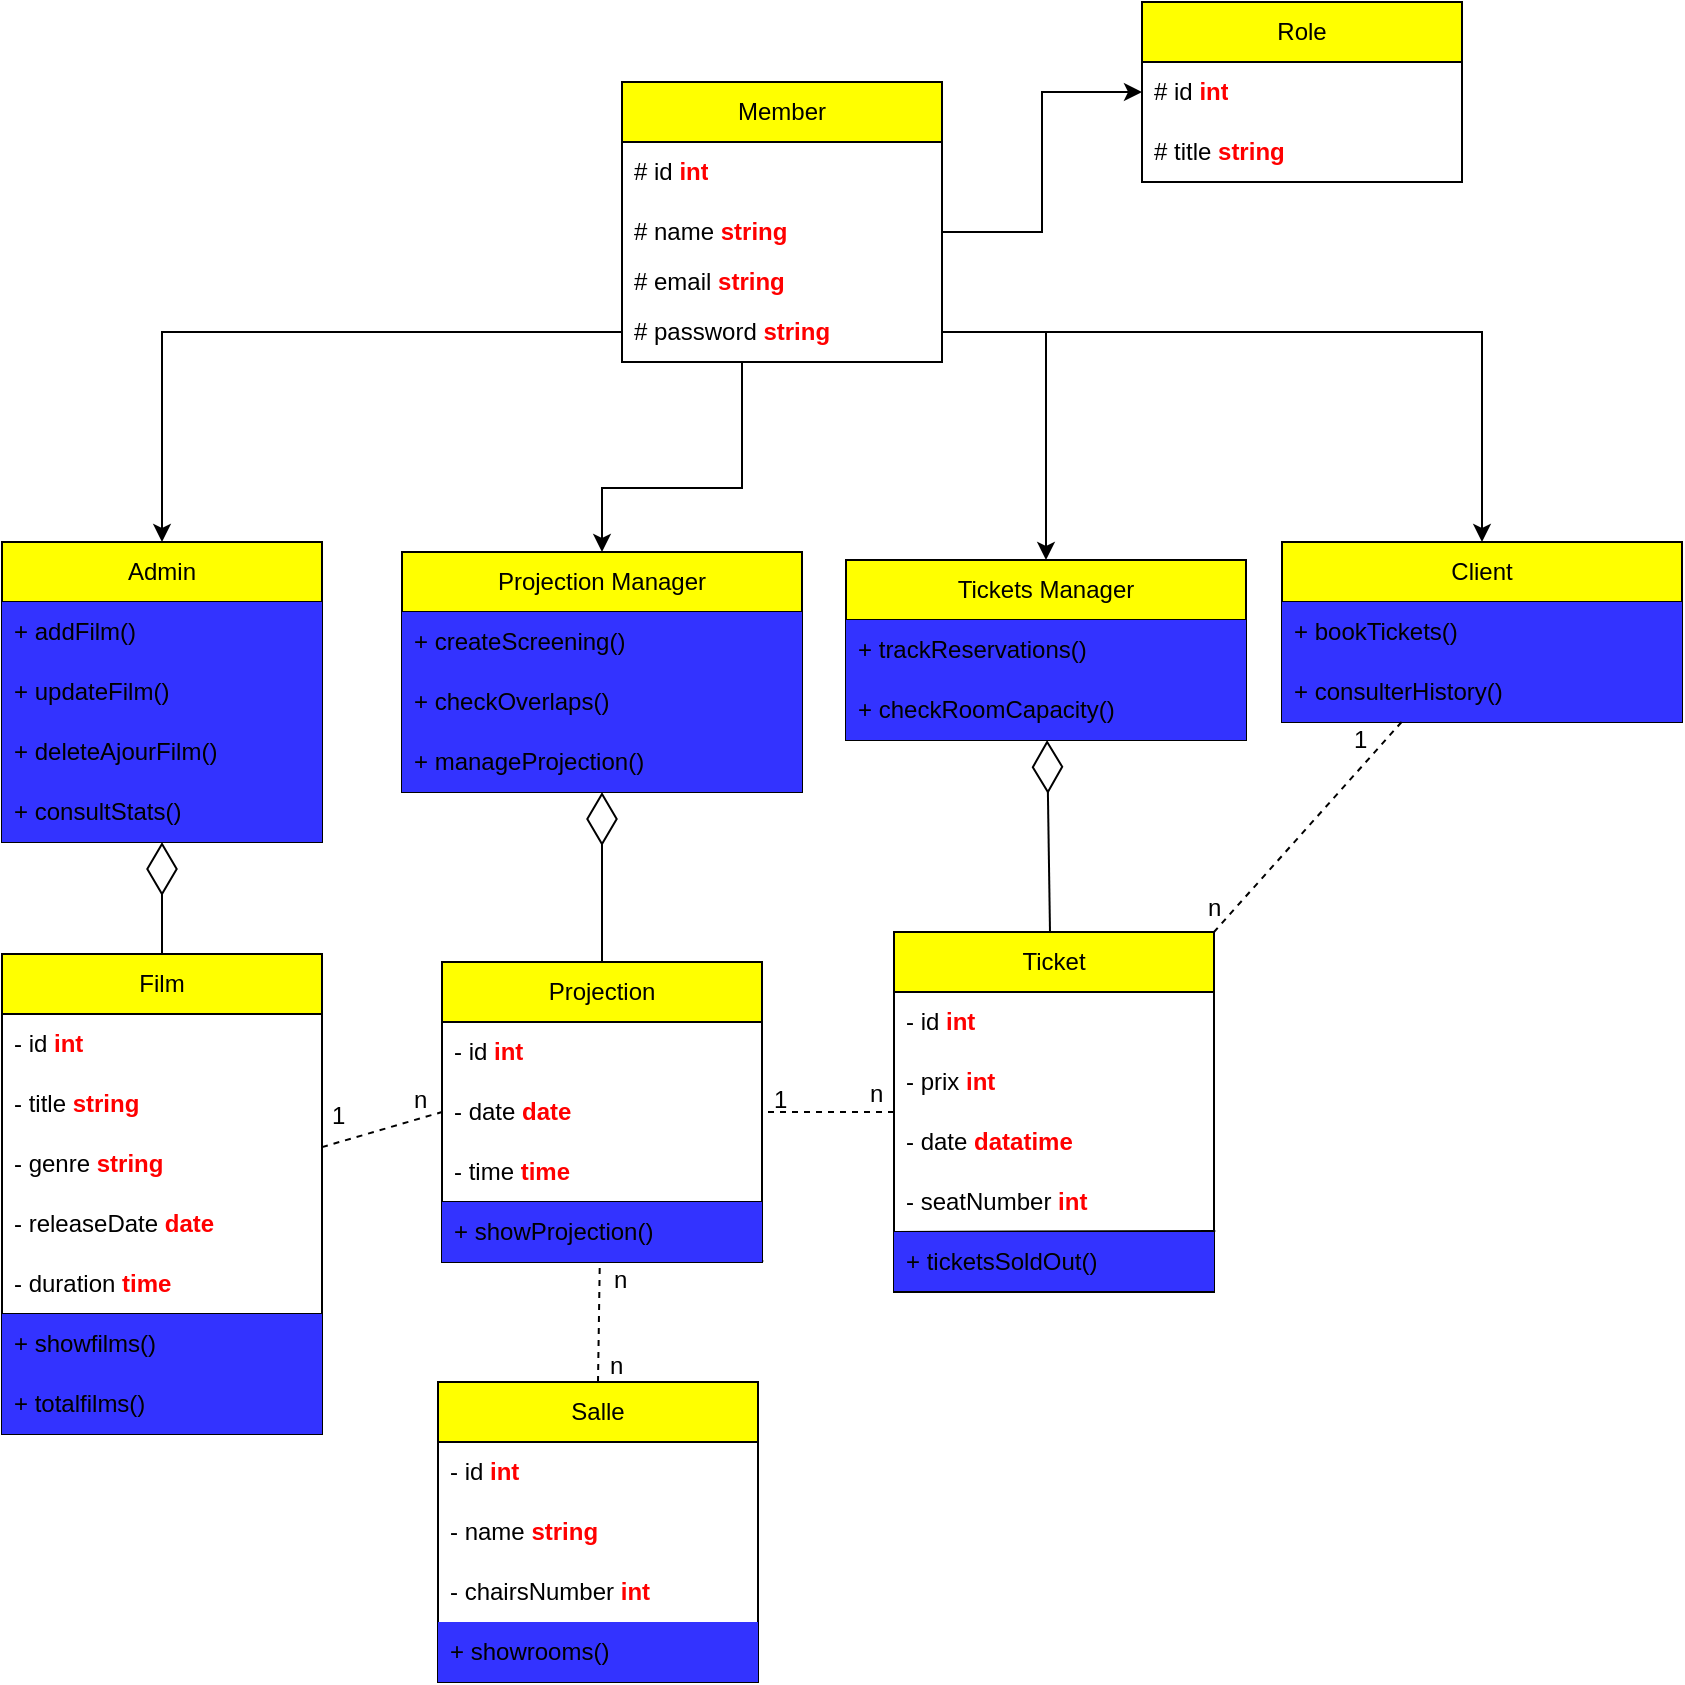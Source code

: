 <mxfile version="25.0.3">
  <diagram name="Page-1" id="tPlB7eAq6gYKFy8CrvAI">
    <mxGraphModel dx="2585" dy="1163" grid="1" gridSize="10" guides="1" tooltips="1" connect="1" arrows="1" fold="1" page="1" pageScale="1" pageWidth="850" pageHeight="1100" math="0" shadow="0">
      <root>
        <mxCell id="0" />
        <mxCell id="1" parent="0" />
        <mxCell id="1s2e4OSaeyDA0lOd8Exb-24" value="Admin" style="swimlane;fontStyle=0;childLayout=stackLayout;horizontal=1;startSize=30;horizontalStack=0;resizeParent=1;resizeParentMax=0;resizeLast=0;collapsible=1;marginBottom=0;whiteSpace=wrap;html=1;fillColor=#FFFF00;" parent="1" vertex="1">
          <mxGeometry x="10" y="390" width="160" height="150" as="geometry" />
        </mxCell>
        <mxCell id="1s2e4OSaeyDA0lOd8Exb-28" value="+ addFilm()" style="text;strokeColor=none;fillColor=#3333FF;align=left;verticalAlign=middle;spacingLeft=4;spacingRight=4;overflow=hidden;points=[[0,0.5],[1,0.5]];portConstraint=eastwest;rotatable=0;whiteSpace=wrap;html=1;" parent="1s2e4OSaeyDA0lOd8Exb-24" vertex="1">
          <mxGeometry y="30" width="160" height="30" as="geometry" />
        </mxCell>
        <mxCell id="1s2e4OSaeyDA0lOd8Exb-26" value="+ updateFilm()" style="text;strokeColor=none;fillColor=#3333FF;align=left;verticalAlign=middle;spacingLeft=4;spacingRight=4;overflow=hidden;points=[[0,0.5],[1,0.5]];portConstraint=eastwest;rotatable=0;whiteSpace=wrap;html=1;" parent="1s2e4OSaeyDA0lOd8Exb-24" vertex="1">
          <mxGeometry y="60" width="160" height="30" as="geometry" />
        </mxCell>
        <mxCell id="iEBEQ1mCQ_1wO9ZD6_Zw-1" value="+ deleteAjourFilm()" style="text;strokeColor=none;fillColor=#3333FF;align=left;verticalAlign=middle;spacingLeft=4;spacingRight=4;overflow=hidden;points=[[0,0.5],[1,0.5]];portConstraint=eastwest;rotatable=0;whiteSpace=wrap;html=1;" parent="1s2e4OSaeyDA0lOd8Exb-24" vertex="1">
          <mxGeometry y="90" width="160" height="30" as="geometry" />
        </mxCell>
        <mxCell id="1s2e4OSaeyDA0lOd8Exb-29" value="+ consultStats()" style="text;strokeColor=none;fillColor=#3333FF;align=left;verticalAlign=middle;spacingLeft=4;spacingRight=4;overflow=hidden;points=[[0,0.5],[1,0.5]];portConstraint=eastwest;rotatable=0;whiteSpace=wrap;html=1;" parent="1s2e4OSaeyDA0lOd8Exb-24" vertex="1">
          <mxGeometry y="120" width="160" height="30" as="geometry" />
        </mxCell>
        <mxCell id="1s2e4OSaeyDA0lOd8Exb-32" value="&lt;span style=&quot;text-wrap-mode: nowrap;&quot;&gt;Projection Manager&lt;/span&gt;" style="swimlane;fontStyle=0;childLayout=stackLayout;horizontal=1;startSize=30;horizontalStack=0;resizeParent=1;resizeParentMax=0;resizeLast=0;collapsible=1;marginBottom=0;whiteSpace=wrap;html=1;fillColor=#FFFF00;" parent="1" vertex="1">
          <mxGeometry x="210" y="395" width="200" height="120" as="geometry" />
        </mxCell>
        <mxCell id="1s2e4OSaeyDA0lOd8Exb-36" value="&lt;span style=&quot;text-align: center;&quot;&gt;+ createScreening()&lt;/span&gt;" style="text;strokeColor=none;fillColor=#3333FF;align=left;verticalAlign=middle;spacingLeft=4;spacingRight=4;overflow=hidden;points=[[0,0.5],[1,0.5]];portConstraint=eastwest;rotatable=0;whiteSpace=wrap;html=1;" parent="1s2e4OSaeyDA0lOd8Exb-32" vertex="1">
          <mxGeometry y="30" width="200" height="30" as="geometry" />
        </mxCell>
        <mxCell id="1s2e4OSaeyDA0lOd8Exb-37" value="+ checkOverlaps()" style="text;strokeColor=none;fillColor=#3333FF;align=left;verticalAlign=middle;spacingLeft=4;spacingRight=4;overflow=hidden;points=[[0,0.5],[1,0.5]];portConstraint=eastwest;rotatable=0;whiteSpace=wrap;html=1;" parent="1s2e4OSaeyDA0lOd8Exb-32" vertex="1">
          <mxGeometry y="60" width="200" height="30" as="geometry" />
        </mxCell>
        <mxCell id="1s2e4OSaeyDA0lOd8Exb-38" value="&lt;span style=&quot;text-align: center;&quot;&gt;+ manageProjection()&lt;/span&gt;" style="text;strokeColor=none;fillColor=#3333FF;align=left;verticalAlign=middle;spacingLeft=4;spacingRight=4;overflow=hidden;points=[[0,0.5],[1,0.5]];portConstraint=eastwest;rotatable=0;whiteSpace=wrap;html=1;" parent="1s2e4OSaeyDA0lOd8Exb-32" vertex="1">
          <mxGeometry y="90" width="200" height="30" as="geometry" />
        </mxCell>
        <mxCell id="iEBEQ1mCQ_1wO9ZD6_Zw-7" value="Film" style="swimlane;fontStyle=0;childLayout=stackLayout;horizontal=1;startSize=30;horizontalStack=0;resizeParent=1;resizeParentMax=0;resizeLast=0;collapsible=1;marginBottom=0;whiteSpace=wrap;html=1;fillColor=#FFFF00;" parent="1" vertex="1">
          <mxGeometry x="10" y="596" width="160" height="240" as="geometry" />
        </mxCell>
        <mxCell id="Z7deY5fdHgEvyFbijU0O-40" value="- id&amp;nbsp;&lt;b style=&quot;color: rgb(255, 0, 0);&quot;&gt;int&lt;/b&gt;" style="text;strokeColor=none;fillColor=none;align=left;verticalAlign=middle;spacingLeft=4;spacingRight=4;overflow=hidden;points=[[0,0.5],[1,0.5]];portConstraint=eastwest;rotatable=0;whiteSpace=wrap;html=1;" vertex="1" parent="iEBEQ1mCQ_1wO9ZD6_Zw-7">
          <mxGeometry y="30" width="160" height="30" as="geometry" />
        </mxCell>
        <mxCell id="iEBEQ1mCQ_1wO9ZD6_Zw-8" value="- title&amp;nbsp;&lt;b style=&quot;color: rgb(255, 0, 0);&quot;&gt;string&lt;/b&gt;" style="text;strokeColor=none;fillColor=none;align=left;verticalAlign=middle;spacingLeft=4;spacingRight=4;overflow=hidden;points=[[0,0.5],[1,0.5]];portConstraint=eastwest;rotatable=0;whiteSpace=wrap;html=1;" parent="iEBEQ1mCQ_1wO9ZD6_Zw-7" vertex="1">
          <mxGeometry y="60" width="160" height="30" as="geometry" />
        </mxCell>
        <mxCell id="iEBEQ1mCQ_1wO9ZD6_Zw-9" value="- genre&amp;nbsp;&lt;b style=&quot;color: rgb(255, 0, 0);&quot;&gt;string&lt;/b&gt;" style="text;strokeColor=none;fillColor=none;align=left;verticalAlign=middle;spacingLeft=4;spacingRight=4;overflow=hidden;points=[[0,0.5],[1,0.5]];portConstraint=eastwest;rotatable=0;whiteSpace=wrap;html=1;" parent="iEBEQ1mCQ_1wO9ZD6_Zw-7" vertex="1">
          <mxGeometry y="90" width="160" height="30" as="geometry" />
        </mxCell>
        <mxCell id="iEBEQ1mCQ_1wO9ZD6_Zw-11" value="- releaseDate&amp;nbsp;&lt;font color=&quot;#ff0000&quot;&gt;&lt;b&gt;date&lt;/b&gt;&lt;/font&gt;" style="text;strokeColor=none;fillColor=none;align=left;verticalAlign=middle;spacingLeft=4;spacingRight=4;overflow=hidden;points=[[0,0.5],[1,0.5]];portConstraint=eastwest;rotatable=0;whiteSpace=wrap;html=1;" parent="iEBEQ1mCQ_1wO9ZD6_Zw-7" vertex="1">
          <mxGeometry y="120" width="160" height="30" as="geometry" />
        </mxCell>
        <mxCell id="iEBEQ1mCQ_1wO9ZD6_Zw-10" value="- duration&amp;nbsp;&lt;font color=&quot;#ff0000&quot;&gt;&lt;b&gt;time&lt;/b&gt;&lt;/font&gt;" style="text;strokeColor=none;fillColor=none;align=left;verticalAlign=middle;spacingLeft=4;spacingRight=4;overflow=hidden;points=[[0,0.5],[1,0.5]];portConstraint=eastwest;rotatable=0;whiteSpace=wrap;html=1;" parent="iEBEQ1mCQ_1wO9ZD6_Zw-7" vertex="1">
          <mxGeometry y="150" width="160" height="30" as="geometry" />
        </mxCell>
        <mxCell id="iEBEQ1mCQ_1wO9ZD6_Zw-14" value="" style="endArrow=none;html=1;rounded=0;" parent="iEBEQ1mCQ_1wO9ZD6_Zw-7" edge="1">
          <mxGeometry width="50" height="50" relative="1" as="geometry">
            <mxPoint y="180" as="sourcePoint" />
            <mxPoint x="160" y="180" as="targetPoint" />
          </mxGeometry>
        </mxCell>
        <mxCell id="iEBEQ1mCQ_1wO9ZD6_Zw-58" value="+ showfilms()" style="text;strokeColor=none;fillColor=#3333FF;align=left;verticalAlign=middle;spacingLeft=4;spacingRight=4;overflow=hidden;points=[[0,0.5],[1,0.5]];portConstraint=eastwest;rotatable=0;whiteSpace=wrap;html=1;" parent="iEBEQ1mCQ_1wO9ZD6_Zw-7" vertex="1">
          <mxGeometry y="180" width="160" height="30" as="geometry" />
        </mxCell>
        <mxCell id="Z7deY5fdHgEvyFbijU0O-61" value="+ totalfilms()" style="text;strokeColor=none;fillColor=#3333FF;align=left;verticalAlign=middle;spacingLeft=4;spacingRight=4;overflow=hidden;points=[[0,0.5],[1,0.5]];portConstraint=eastwest;rotatable=0;whiteSpace=wrap;html=1;" vertex="1" parent="iEBEQ1mCQ_1wO9ZD6_Zw-7">
          <mxGeometry y="210" width="160" height="30" as="geometry" />
        </mxCell>
        <mxCell id="iEBEQ1mCQ_1wO9ZD6_Zw-32" value="Salle" style="swimlane;fontStyle=0;childLayout=stackLayout;horizontal=1;startSize=30;horizontalStack=0;resizeParent=1;resizeParentMax=0;resizeLast=0;collapsible=1;marginBottom=0;whiteSpace=wrap;html=1;fillColor=#FFFF00;" parent="1" vertex="1">
          <mxGeometry x="228" y="810" width="160" height="150" as="geometry" />
        </mxCell>
        <mxCell id="Z7deY5fdHgEvyFbijU0O-26" value="- id&amp;nbsp;&lt;b&gt;&lt;font color=&quot;#ff0000&quot;&gt;int&lt;/font&gt;&lt;/b&gt;" style="text;strokeColor=none;fillColor=none;align=left;verticalAlign=middle;spacingLeft=4;spacingRight=4;overflow=hidden;points=[[0,0.5],[1,0.5]];portConstraint=eastwest;rotatable=0;whiteSpace=wrap;html=1;" vertex="1" parent="iEBEQ1mCQ_1wO9ZD6_Zw-32">
          <mxGeometry y="30" width="160" height="30" as="geometry" />
        </mxCell>
        <mxCell id="iEBEQ1mCQ_1wO9ZD6_Zw-33" value="- name&amp;nbsp;&lt;b style=&quot;color: rgb(255, 0, 0);&quot;&gt;string&lt;/b&gt;" style="text;strokeColor=none;fillColor=none;align=left;verticalAlign=middle;spacingLeft=4;spacingRight=4;overflow=hidden;points=[[0,0.5],[1,0.5]];portConstraint=eastwest;rotatable=0;whiteSpace=wrap;html=1;" parent="iEBEQ1mCQ_1wO9ZD6_Zw-32" vertex="1">
          <mxGeometry y="60" width="160" height="30" as="geometry" />
        </mxCell>
        <mxCell id="iEBEQ1mCQ_1wO9ZD6_Zw-35" value="- chairsNumber&amp;nbsp;&lt;b&gt;&lt;font color=&quot;#ff0000&quot;&gt;int&lt;/font&gt;&lt;/b&gt;" style="text;strokeColor=none;fillColor=none;align=left;verticalAlign=middle;spacingLeft=4;spacingRight=4;overflow=hidden;points=[[0,0.5],[1,0.5]];portConstraint=eastwest;rotatable=0;whiteSpace=wrap;html=1;" parent="iEBEQ1mCQ_1wO9ZD6_Zw-32" vertex="1">
          <mxGeometry y="90" width="160" height="30" as="geometry" />
        </mxCell>
        <mxCell id="iEBEQ1mCQ_1wO9ZD6_Zw-38" value="+ showrooms()" style="text;strokeColor=none;fillColor=#3333FF;align=left;verticalAlign=middle;spacingLeft=4;spacingRight=4;overflow=hidden;points=[[0,0.5],[1,0.5]];portConstraint=eastwest;rotatable=0;whiteSpace=wrap;html=1;" parent="iEBEQ1mCQ_1wO9ZD6_Zw-32" vertex="1">
          <mxGeometry y="120" width="160" height="30" as="geometry" />
        </mxCell>
        <mxCell id="iEBEQ1mCQ_1wO9ZD6_Zw-50" value="Projection" style="swimlane;fontStyle=0;childLayout=stackLayout;horizontal=1;startSize=30;horizontalStack=0;resizeParent=1;resizeParentMax=0;resizeLast=0;collapsible=1;marginBottom=0;whiteSpace=wrap;html=1;fillColor=#FFFF00;" parent="1" vertex="1">
          <mxGeometry x="230" y="600" width="160" height="150" as="geometry" />
        </mxCell>
        <mxCell id="iEBEQ1mCQ_1wO9ZD6_Zw-51" value="- id&amp;nbsp;&lt;b&gt;&lt;font color=&quot;#ff0000&quot;&gt;int&lt;/font&gt;&lt;/b&gt;" style="text;strokeColor=none;fillColor=none;align=left;verticalAlign=middle;spacingLeft=4;spacingRight=4;overflow=hidden;points=[[0,0.5],[1,0.5]];portConstraint=eastwest;rotatable=0;whiteSpace=wrap;html=1;" parent="iEBEQ1mCQ_1wO9ZD6_Zw-50" vertex="1">
          <mxGeometry y="30" width="160" height="30" as="geometry" />
        </mxCell>
        <mxCell id="iEBEQ1mCQ_1wO9ZD6_Zw-52" value="- date &lt;font color=&quot;#ff0000&quot;&gt;&lt;b&gt;date&lt;/b&gt;&lt;/font&gt;" style="text;strokeColor=none;fillColor=none;align=left;verticalAlign=middle;spacingLeft=4;spacingRight=4;overflow=hidden;points=[[0,0.5],[1,0.5]];portConstraint=eastwest;rotatable=0;whiteSpace=wrap;html=1;" parent="iEBEQ1mCQ_1wO9ZD6_Zw-50" vertex="1">
          <mxGeometry y="60" width="160" height="30" as="geometry" />
        </mxCell>
        <mxCell id="iEBEQ1mCQ_1wO9ZD6_Zw-53" value="- time &lt;font color=&quot;#ff0000&quot;&gt;&lt;b&gt;time&lt;/b&gt;&lt;/font&gt;" style="text;strokeColor=none;fillColor=none;align=left;verticalAlign=middle;spacingLeft=4;spacingRight=4;overflow=hidden;points=[[0,0.5],[1,0.5]];portConstraint=eastwest;rotatable=0;whiteSpace=wrap;html=1;" parent="iEBEQ1mCQ_1wO9ZD6_Zw-50" vertex="1">
          <mxGeometry y="90" width="160" height="30" as="geometry" />
        </mxCell>
        <mxCell id="iEBEQ1mCQ_1wO9ZD6_Zw-55" value="" style="endArrow=none;html=1;rounded=0;exitX=-0.003;exitY=1.002;exitDx=0;exitDy=0;exitPerimeter=0;entryX=1.001;entryY=-0.015;entryDx=0;entryDy=0;entryPerimeter=0;" parent="iEBEQ1mCQ_1wO9ZD6_Zw-50" edge="1">
          <mxGeometry width="50" height="50" relative="1" as="geometry">
            <mxPoint y="150.0" as="sourcePoint" />
            <mxPoint x="160.64" y="149.49" as="targetPoint" />
          </mxGeometry>
        </mxCell>
        <mxCell id="iEBEQ1mCQ_1wO9ZD6_Zw-57" value="" style="endArrow=none;html=1;rounded=0;" parent="iEBEQ1mCQ_1wO9ZD6_Zw-50" edge="1">
          <mxGeometry width="50" height="50" relative="1" as="geometry">
            <mxPoint y="120" as="sourcePoint" />
            <mxPoint x="160" y="120" as="targetPoint" />
          </mxGeometry>
        </mxCell>
        <mxCell id="iEBEQ1mCQ_1wO9ZD6_Zw-56" value="+ showProjection()" style="text;strokeColor=none;fillColor=#3333FF;align=left;verticalAlign=middle;spacingLeft=4;spacingRight=4;overflow=hidden;points=[[0,0.5],[1,0.5]];portConstraint=eastwest;rotatable=0;whiteSpace=wrap;html=1;" parent="iEBEQ1mCQ_1wO9ZD6_Zw-50" vertex="1">
          <mxGeometry y="120" width="160" height="30" as="geometry" />
        </mxCell>
        <mxCell id="Z7deY5fdHgEvyFbijU0O-3" value="Member" style="swimlane;fontStyle=0;childLayout=stackLayout;horizontal=1;startSize=30;horizontalStack=0;resizeParent=1;resizeParentMax=0;resizeLast=0;collapsible=1;marginBottom=0;whiteSpace=wrap;html=1;fillColor=#FFFF00;" vertex="1" parent="1">
          <mxGeometry x="320" y="160" width="160" height="140" as="geometry" />
        </mxCell>
        <mxCell id="Z7deY5fdHgEvyFbijU0O-4" value="# id &lt;b&gt;&lt;font color=&quot;#ff0000&quot;&gt;int&lt;/font&gt;&lt;/b&gt;" style="text;strokeColor=none;fillColor=none;align=left;verticalAlign=middle;spacingLeft=4;spacingRight=4;overflow=hidden;points=[[0,0.5],[1,0.5]];portConstraint=eastwest;rotatable=0;whiteSpace=wrap;html=1;" vertex="1" parent="Z7deY5fdHgEvyFbijU0O-3">
          <mxGeometry y="30" width="160" height="30" as="geometry" />
        </mxCell>
        <mxCell id="Z7deY5fdHgEvyFbijU0O-5" value="# name &lt;font color=&quot;#ff0000&quot;&gt;&lt;b&gt;string&lt;/b&gt;&lt;/font&gt;" style="text;strokeColor=none;fillColor=none;align=left;verticalAlign=middle;spacingLeft=4;spacingRight=4;overflow=hidden;points=[[0,0.5],[1,0.5]];portConstraint=eastwest;rotatable=0;whiteSpace=wrap;html=1;" vertex="1" parent="Z7deY5fdHgEvyFbijU0O-3">
          <mxGeometry y="60" width="160" height="30" as="geometry" />
        </mxCell>
        <mxCell id="Z7deY5fdHgEvyFbijU0O-6" value="# email &lt;font color=&quot;#ff0000&quot;&gt;&lt;b&gt;string&lt;/b&gt;&lt;/font&gt;" style="text;strokeColor=none;fillColor=none;align=left;verticalAlign=middle;spacingLeft=4;spacingRight=4;overflow=hidden;points=[[0,0.5],[1,0.5]];portConstraint=eastwest;rotatable=0;whiteSpace=wrap;html=1;" vertex="1" parent="Z7deY5fdHgEvyFbijU0O-3">
          <mxGeometry y="90" width="160" height="20" as="geometry" />
        </mxCell>
        <mxCell id="Z7deY5fdHgEvyFbijU0O-7" value="# password &lt;font color=&quot;#ff0000&quot;&gt;&lt;b&gt;string&lt;/b&gt;&lt;/font&gt;" style="text;strokeColor=none;fillColor=none;align=left;verticalAlign=middle;spacingLeft=4;spacingRight=4;overflow=hidden;points=[[0,0.5],[1,0.5]];portConstraint=eastwest;rotatable=0;whiteSpace=wrap;html=1;" vertex="1" parent="Z7deY5fdHgEvyFbijU0O-3">
          <mxGeometry y="110" width="160" height="30" as="geometry" />
        </mxCell>
        <mxCell id="Z7deY5fdHgEvyFbijU0O-16" value="&lt;span style=&quot;text-wrap-mode: nowrap;&quot;&gt;Tickets Manager&lt;/span&gt;" style="swimlane;fontStyle=0;childLayout=stackLayout;horizontal=1;startSize=30;horizontalStack=0;resizeParent=1;resizeParentMax=0;resizeLast=0;collapsible=1;marginBottom=0;whiteSpace=wrap;html=1;fillColor=#FFFF00;" vertex="1" parent="1">
          <mxGeometry x="432" y="399" width="200" height="90" as="geometry" />
        </mxCell>
        <mxCell id="Z7deY5fdHgEvyFbijU0O-17" value="&lt;span style=&quot;text-align: center;&quot;&gt;+ t&lt;/span&gt;&lt;span style=&quot;text-align: center;&quot;&gt;rackReservations&lt;/span&gt;&lt;span style=&quot;text-align: center;&quot;&gt;()&lt;/span&gt;" style="text;strokeColor=none;fillColor=#3333FF;align=left;verticalAlign=middle;spacingLeft=4;spacingRight=4;overflow=hidden;points=[[0,0.5],[1,0.5]];portConstraint=eastwest;rotatable=0;whiteSpace=wrap;html=1;" vertex="1" parent="Z7deY5fdHgEvyFbijU0O-16">
          <mxGeometry y="30" width="200" height="30" as="geometry" />
        </mxCell>
        <mxCell id="Z7deY5fdHgEvyFbijU0O-18" value="+ c&lt;span style=&quot;text-align: center;&quot;&gt;heckRoomCapacity&lt;/span&gt;()" style="text;strokeColor=none;fillColor=#3333FF;align=left;verticalAlign=middle;spacingLeft=4;spacingRight=4;overflow=hidden;points=[[0,0.5],[1,0.5]];portConstraint=eastwest;rotatable=0;whiteSpace=wrap;html=1;" vertex="1" parent="Z7deY5fdHgEvyFbijU0O-16">
          <mxGeometry y="60" width="200" height="30" as="geometry" />
        </mxCell>
        <mxCell id="Z7deY5fdHgEvyFbijU0O-27" style="edgeStyle=orthogonalEdgeStyle;rounded=0;orthogonalLoop=1;jettySize=auto;html=1;entryX=0.5;entryY=0;entryDx=0;entryDy=0;" edge="1" parent="1" source="Z7deY5fdHgEvyFbijU0O-7" target="1s2e4OSaeyDA0lOd8Exb-24">
          <mxGeometry relative="1" as="geometry" />
        </mxCell>
        <mxCell id="Z7deY5fdHgEvyFbijU0O-28" style="edgeStyle=orthogonalEdgeStyle;rounded=0;orthogonalLoop=1;jettySize=auto;html=1;" edge="1" parent="1" source="Z7deY5fdHgEvyFbijU0O-7" target="1s2e4OSaeyDA0lOd8Exb-14">
          <mxGeometry relative="1" as="geometry" />
        </mxCell>
        <mxCell id="Z7deY5fdHgEvyFbijU0O-29" style="edgeStyle=orthogonalEdgeStyle;rounded=0;orthogonalLoop=1;jettySize=auto;html=1;" edge="1" parent="1" source="Z7deY5fdHgEvyFbijU0O-3" target="1s2e4OSaeyDA0lOd8Exb-32">
          <mxGeometry relative="1" as="geometry">
            <Array as="points">
              <mxPoint x="380" y="363" />
              <mxPoint x="310" y="363" />
            </Array>
          </mxGeometry>
        </mxCell>
        <mxCell id="Z7deY5fdHgEvyFbijU0O-30" style="edgeStyle=orthogonalEdgeStyle;rounded=0;orthogonalLoop=1;jettySize=auto;html=1;entryX=0.5;entryY=0;entryDx=0;entryDy=0;" edge="1" parent="1" source="Z7deY5fdHgEvyFbijU0O-7" target="Z7deY5fdHgEvyFbijU0O-16">
          <mxGeometry relative="1" as="geometry" />
        </mxCell>
        <mxCell id="Z7deY5fdHgEvyFbijU0O-31" value="" style="endArrow=none;dashed=1;html=1;rounded=0;entryX=0;entryY=0.5;entryDx=0;entryDy=0;" edge="1" parent="1" source="iEBEQ1mCQ_1wO9ZD6_Zw-7" target="iEBEQ1mCQ_1wO9ZD6_Zw-52">
          <mxGeometry width="50" height="50" relative="1" as="geometry">
            <mxPoint x="420" y="650" as="sourcePoint" />
            <mxPoint x="230" y="675" as="targetPoint" />
          </mxGeometry>
        </mxCell>
        <mxCell id="Z7deY5fdHgEvyFbijU0O-32" value="" style="endArrow=none;dashed=1;html=1;rounded=0;entryX=1;entryY=0.5;entryDx=0;entryDy=0;" edge="1" parent="1" source="1s2e4OSaeyDA0lOd8Exb-66" target="iEBEQ1mCQ_1wO9ZD6_Zw-52">
          <mxGeometry width="50" height="50" relative="1" as="geometry">
            <mxPoint x="391" y="680" as="sourcePoint" />
            <mxPoint x="390" y="680" as="targetPoint" />
          </mxGeometry>
        </mxCell>
        <mxCell id="1s2e4OSaeyDA0lOd8Exb-66" value="Ticket" style="swimlane;fontStyle=0;childLayout=stackLayout;horizontal=1;startSize=30;horizontalStack=0;resizeParent=1;resizeParentMax=0;resizeLast=0;collapsible=1;marginBottom=0;whiteSpace=wrap;html=1;fillColor=#FFFF00;" parent="1" vertex="1">
          <mxGeometry x="456" y="585" width="160" height="180" as="geometry" />
        </mxCell>
        <mxCell id="iEBEQ1mCQ_1wO9ZD6_Zw-2" value="- id&amp;nbsp;&lt;b&gt;&lt;font color=&quot;#ff0000&quot;&gt;int&lt;/font&gt;&lt;/b&gt;" style="text;strokeColor=none;fillColor=none;align=left;verticalAlign=middle;spacingLeft=4;spacingRight=4;overflow=hidden;points=[[0,0.5],[1,0.5]];portConstraint=eastwest;rotatable=0;whiteSpace=wrap;html=1;" parent="1s2e4OSaeyDA0lOd8Exb-66" vertex="1">
          <mxGeometry y="30" width="160" height="30" as="geometry" />
        </mxCell>
        <mxCell id="1s2e4OSaeyDA0lOd8Exb-67" value="- prix&amp;nbsp;&lt;b&gt;&lt;font color=&quot;#ff0000&quot;&gt;int&lt;/font&gt;&lt;/b&gt;" style="text;strokeColor=none;fillColor=none;align=left;verticalAlign=middle;spacingLeft=4;spacingRight=4;overflow=hidden;points=[[0,0.5],[1,0.5]];portConstraint=eastwest;rotatable=0;whiteSpace=wrap;html=1;" parent="1s2e4OSaeyDA0lOd8Exb-66" vertex="1">
          <mxGeometry y="60" width="160" height="30" as="geometry" />
        </mxCell>
        <mxCell id="1s2e4OSaeyDA0lOd8Exb-69" value="- date &lt;font color=&quot;#ff0000&quot;&gt;&lt;b&gt;datatime&lt;/b&gt;&lt;/font&gt;" style="text;strokeColor=none;fillColor=none;align=left;verticalAlign=middle;spacingLeft=4;spacingRight=4;overflow=hidden;points=[[0,0.5],[1,0.5]];portConstraint=eastwest;rotatable=0;whiteSpace=wrap;html=1;" parent="1s2e4OSaeyDA0lOd8Exb-66" vertex="1">
          <mxGeometry y="90" width="160" height="30" as="geometry" />
        </mxCell>
        <mxCell id="iEBEQ1mCQ_1wO9ZD6_Zw-5" value="- seatNumber&amp;nbsp;&lt;b&gt;&lt;font color=&quot;#ff0000&quot;&gt;int&lt;/font&gt;&lt;/b&gt;" style="text;strokeColor=none;fillColor=none;align=left;verticalAlign=middle;spacingLeft=4;spacingRight=4;overflow=hidden;points=[[0,0.5],[1,0.5]];portConstraint=eastwest;rotatable=0;whiteSpace=wrap;html=1;" parent="1s2e4OSaeyDA0lOd8Exb-66" vertex="1">
          <mxGeometry y="120" width="160" height="30" as="geometry" />
        </mxCell>
        <mxCell id="iEBEQ1mCQ_1wO9ZD6_Zw-6" value="" style="endArrow=none;html=1;rounded=0;exitX=-0.003;exitY=1.002;exitDx=0;exitDy=0;exitPerimeter=0;entryX=1.001;entryY=-0.015;entryDx=0;entryDy=0;entryPerimeter=0;" parent="1s2e4OSaeyDA0lOd8Exb-66" edge="1">
          <mxGeometry width="50" height="50" relative="1" as="geometry">
            <mxPoint y="150.0" as="sourcePoint" />
            <mxPoint x="160.64" y="149.49" as="targetPoint" />
          </mxGeometry>
        </mxCell>
        <mxCell id="1s2e4OSaeyDA0lOd8Exb-70" value="+ ticketsSoldOut()" style="text;strokeColor=none;fillColor=#3333FF;align=left;verticalAlign=middle;spacingLeft=4;spacingRight=4;overflow=hidden;points=[[0,0.5],[1,0.5]];portConstraint=eastwest;rotatable=0;whiteSpace=wrap;html=1;" parent="1s2e4OSaeyDA0lOd8Exb-66" vertex="1">
          <mxGeometry y="150" width="160" height="30" as="geometry" />
        </mxCell>
        <mxCell id="1s2e4OSaeyDA0lOd8Exb-72" value="" style="endArrow=none;html=1;rounded=0;" parent="1s2e4OSaeyDA0lOd8Exb-66" edge="1">
          <mxGeometry width="50" height="50" relative="1" as="geometry">
            <mxPoint y="180" as="sourcePoint" />
            <mxPoint x="160" y="180" as="targetPoint" />
          </mxGeometry>
        </mxCell>
        <mxCell id="Z7deY5fdHgEvyFbijU0O-33" value="" style="endArrow=diamondThin;endFill=0;endSize=24;html=1;rounded=0;entryX=0.5;entryY=1;entryDx=0;entryDy=0;exitX=0.5;exitY=0;exitDx=0;exitDy=0;" edge="1" parent="1" source="iEBEQ1mCQ_1wO9ZD6_Zw-7" target="1s2e4OSaeyDA0lOd8Exb-24">
          <mxGeometry width="160" relative="1" as="geometry">
            <mxPoint x="260" y="490" as="sourcePoint" />
            <mxPoint x="420" y="490" as="targetPoint" />
          </mxGeometry>
        </mxCell>
        <mxCell id="Z7deY5fdHgEvyFbijU0O-34" value="" style="endArrow=diamondThin;endFill=0;endSize=24;html=1;rounded=0;exitX=0.5;exitY=0;exitDx=0;exitDy=0;" edge="1" parent="1" source="iEBEQ1mCQ_1wO9ZD6_Zw-50" target="1s2e4OSaeyDA0lOd8Exb-32">
          <mxGeometry width="160" relative="1" as="geometry">
            <mxPoint x="300" y="616" as="sourcePoint" />
            <mxPoint x="300" y="560" as="targetPoint" />
          </mxGeometry>
        </mxCell>
        <mxCell id="1s2e4OSaeyDA0lOd8Exb-14" value="Client" style="swimlane;fontStyle=0;childLayout=stackLayout;horizontal=1;startSize=30;horizontalStack=0;resizeParent=1;resizeParentMax=0;resizeLast=0;collapsible=1;marginBottom=0;whiteSpace=wrap;html=1;fillColor=#FFFF00;" parent="1" vertex="1">
          <mxGeometry x="650" y="390" width="200" height="90" as="geometry" />
        </mxCell>
        <mxCell id="1s2e4OSaeyDA0lOd8Exb-20" value="+ bookTickets()" style="text;strokeColor=none;fillColor=#3333FF;align=left;verticalAlign=middle;spacingLeft=4;spacingRight=4;overflow=hidden;points=[[0,0.5],[1,0.5]];portConstraint=eastwest;rotatable=0;whiteSpace=wrap;html=1;" parent="1s2e4OSaeyDA0lOd8Exb-14" vertex="1">
          <mxGeometry y="30" width="200" height="30" as="geometry" />
        </mxCell>
        <mxCell id="1s2e4OSaeyDA0lOd8Exb-21" value="+ consulterHistory()" style="text;strokeColor=none;fillColor=#3333FF;align=left;verticalAlign=middle;spacingLeft=4;spacingRight=4;overflow=hidden;points=[[0,0.5],[1,0.5]];portConstraint=eastwest;rotatable=0;whiteSpace=wrap;html=1;" parent="1s2e4OSaeyDA0lOd8Exb-14" vertex="1">
          <mxGeometry y="60" width="200" height="30" as="geometry" />
        </mxCell>
        <mxCell id="Z7deY5fdHgEvyFbijU0O-35" value="" style="endArrow=diamondThin;endFill=0;endSize=24;html=1;rounded=0;exitX=0.5;exitY=0;exitDx=0;exitDy=0;" edge="1" parent="1">
          <mxGeometry width="160" relative="1" as="geometry">
            <mxPoint x="534" y="585" as="sourcePoint" />
            <mxPoint x="532.553" y="489" as="targetPoint" />
          </mxGeometry>
        </mxCell>
        <mxCell id="Z7deY5fdHgEvyFbijU0O-37" value="" style="endArrow=none;dashed=1;html=1;rounded=0;entryX=1;entryY=0;entryDx=0;entryDy=0;" edge="1" parent="1" source="1s2e4OSaeyDA0lOd8Exb-14" target="1s2e4OSaeyDA0lOd8Exb-66">
          <mxGeometry width="50" height="50" relative="1" as="geometry">
            <mxPoint x="466" y="686" as="sourcePoint" />
            <mxPoint x="400" y="686" as="targetPoint" />
          </mxGeometry>
        </mxCell>
        <mxCell id="Z7deY5fdHgEvyFbijU0O-38" value="" style="endArrow=none;dashed=1;html=1;rounded=0;exitX=0.5;exitY=0;exitDx=0;exitDy=0;" edge="1" parent="1" source="iEBEQ1mCQ_1wO9ZD6_Zw-32" target="iEBEQ1mCQ_1wO9ZD6_Zw-50">
          <mxGeometry width="50" height="50" relative="1" as="geometry">
            <mxPoint x="466" y="686" as="sourcePoint" />
            <mxPoint x="400" y="686" as="targetPoint" />
          </mxGeometry>
        </mxCell>
        <mxCell id="Z7deY5fdHgEvyFbijU0O-46" value="1" style="text;strokeColor=none;fillColor=none;align=left;verticalAlign=top;spacingLeft=4;spacingRight=4;overflow=hidden;rotatable=0;points=[[0,0.5],[1,0.5]];portConstraint=eastwest;whiteSpace=wrap;html=1;" vertex="1" parent="1">
          <mxGeometry x="169" y="663" width="20" height="26" as="geometry" />
        </mxCell>
        <mxCell id="Z7deY5fdHgEvyFbijU0O-47" value="n" style="text;strokeColor=none;fillColor=none;align=left;verticalAlign=top;spacingLeft=4;spacingRight=4;overflow=hidden;rotatable=0;points=[[0,0.5],[1,0.5]];portConstraint=eastwest;whiteSpace=wrap;html=1;" vertex="1" parent="1">
          <mxGeometry x="210" y="655" width="20" height="26" as="geometry" />
        </mxCell>
        <mxCell id="Z7deY5fdHgEvyFbijU0O-48" value="1" style="text;strokeColor=none;fillColor=none;align=left;verticalAlign=top;spacingLeft=4;spacingRight=4;overflow=hidden;rotatable=0;points=[[0,0.5],[1,0.5]];portConstraint=eastwest;whiteSpace=wrap;html=1;" vertex="1" parent="1">
          <mxGeometry x="390" y="655" width="20" height="26" as="geometry" />
        </mxCell>
        <mxCell id="Z7deY5fdHgEvyFbijU0O-49" value="n" style="text;strokeColor=none;fillColor=none;align=left;verticalAlign=top;spacingLeft=4;spacingRight=4;overflow=hidden;rotatable=0;points=[[0,0.5],[1,0.5]];portConstraint=eastwest;whiteSpace=wrap;html=1;" vertex="1" parent="1">
          <mxGeometry x="438" y="652" width="20" height="26" as="geometry" />
        </mxCell>
        <mxCell id="Z7deY5fdHgEvyFbijU0O-50" value="n" style="text;strokeColor=none;fillColor=none;align=left;verticalAlign=top;spacingLeft=4;spacingRight=4;overflow=hidden;rotatable=0;points=[[0,0.5],[1,0.5]];portConstraint=eastwest;whiteSpace=wrap;html=1;" vertex="1" parent="1">
          <mxGeometry x="310" y="745" width="20" height="26" as="geometry" />
        </mxCell>
        <mxCell id="Z7deY5fdHgEvyFbijU0O-51" value="n" style="text;strokeColor=none;fillColor=none;align=left;verticalAlign=top;spacingLeft=4;spacingRight=4;overflow=hidden;rotatable=0;points=[[0,0.5],[1,0.5]];portConstraint=eastwest;whiteSpace=wrap;html=1;" vertex="1" parent="1">
          <mxGeometry x="308" y="788" width="20" height="26" as="geometry" />
        </mxCell>
        <mxCell id="Z7deY5fdHgEvyFbijU0O-52" value="1" style="text;strokeColor=none;fillColor=none;align=left;verticalAlign=top;spacingLeft=4;spacingRight=4;overflow=hidden;rotatable=0;points=[[0,0.5],[1,0.5]];portConstraint=eastwest;whiteSpace=wrap;html=1;" vertex="1" parent="1">
          <mxGeometry x="680" y="475" width="20" height="26" as="geometry" />
        </mxCell>
        <mxCell id="Z7deY5fdHgEvyFbijU0O-53" value="n" style="text;strokeColor=none;fillColor=none;align=left;verticalAlign=top;spacingLeft=4;spacingRight=4;overflow=hidden;rotatable=0;points=[[0,0.5],[1,0.5]];portConstraint=eastwest;whiteSpace=wrap;html=1;" vertex="1" parent="1">
          <mxGeometry x="607" y="559" width="20" height="26" as="geometry" />
        </mxCell>
        <mxCell id="Z7deY5fdHgEvyFbijU0O-54" value="Role" style="swimlane;fontStyle=0;childLayout=stackLayout;horizontal=1;startSize=30;horizontalStack=0;resizeParent=1;resizeParentMax=0;resizeLast=0;collapsible=1;marginBottom=0;whiteSpace=wrap;html=1;fillColor=#FFFF00;" vertex="1" parent="1">
          <mxGeometry x="580" y="120" width="160" height="90" as="geometry" />
        </mxCell>
        <mxCell id="Z7deY5fdHgEvyFbijU0O-55" value="# id &lt;b&gt;&lt;font color=&quot;#ff0000&quot;&gt;int&lt;/font&gt;&lt;/b&gt;" style="text;strokeColor=none;fillColor=none;align=left;verticalAlign=middle;spacingLeft=4;spacingRight=4;overflow=hidden;points=[[0,0.5],[1,0.5]];portConstraint=eastwest;rotatable=0;whiteSpace=wrap;html=1;" vertex="1" parent="Z7deY5fdHgEvyFbijU0O-54">
          <mxGeometry y="30" width="160" height="30" as="geometry" />
        </mxCell>
        <mxCell id="Z7deY5fdHgEvyFbijU0O-56" value="# title&amp;nbsp;&lt;font color=&quot;#ff0000&quot;&gt;&lt;b&gt;string&lt;/b&gt;&lt;/font&gt;" style="text;strokeColor=none;fillColor=none;align=left;verticalAlign=middle;spacingLeft=4;spacingRight=4;overflow=hidden;points=[[0,0.5],[1,0.5]];portConstraint=eastwest;rotatable=0;whiteSpace=wrap;html=1;" vertex="1" parent="Z7deY5fdHgEvyFbijU0O-54">
          <mxGeometry y="60" width="160" height="30" as="geometry" />
        </mxCell>
        <mxCell id="Z7deY5fdHgEvyFbijU0O-60" style="edgeStyle=orthogonalEdgeStyle;rounded=0;orthogonalLoop=1;jettySize=auto;html=1;exitX=1;exitY=0.5;exitDx=0;exitDy=0;entryX=0;entryY=0.5;entryDx=0;entryDy=0;" edge="1" parent="1" source="Z7deY5fdHgEvyFbijU0O-5" target="Z7deY5fdHgEvyFbijU0O-55">
          <mxGeometry relative="1" as="geometry" />
        </mxCell>
      </root>
    </mxGraphModel>
  </diagram>
</mxfile>
